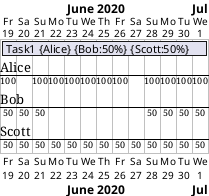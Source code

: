 @startgantt
Project starts on 2020-06-19
[Task1] on {Alice} {Bob:50%} {Scott:50%} lasts 20 days
{Alice} is off on 2020-06-20
{Alice} is off on 2020-06-27
{Bob} is off on 2020-06-22 to 2020-06-27
@endgantt